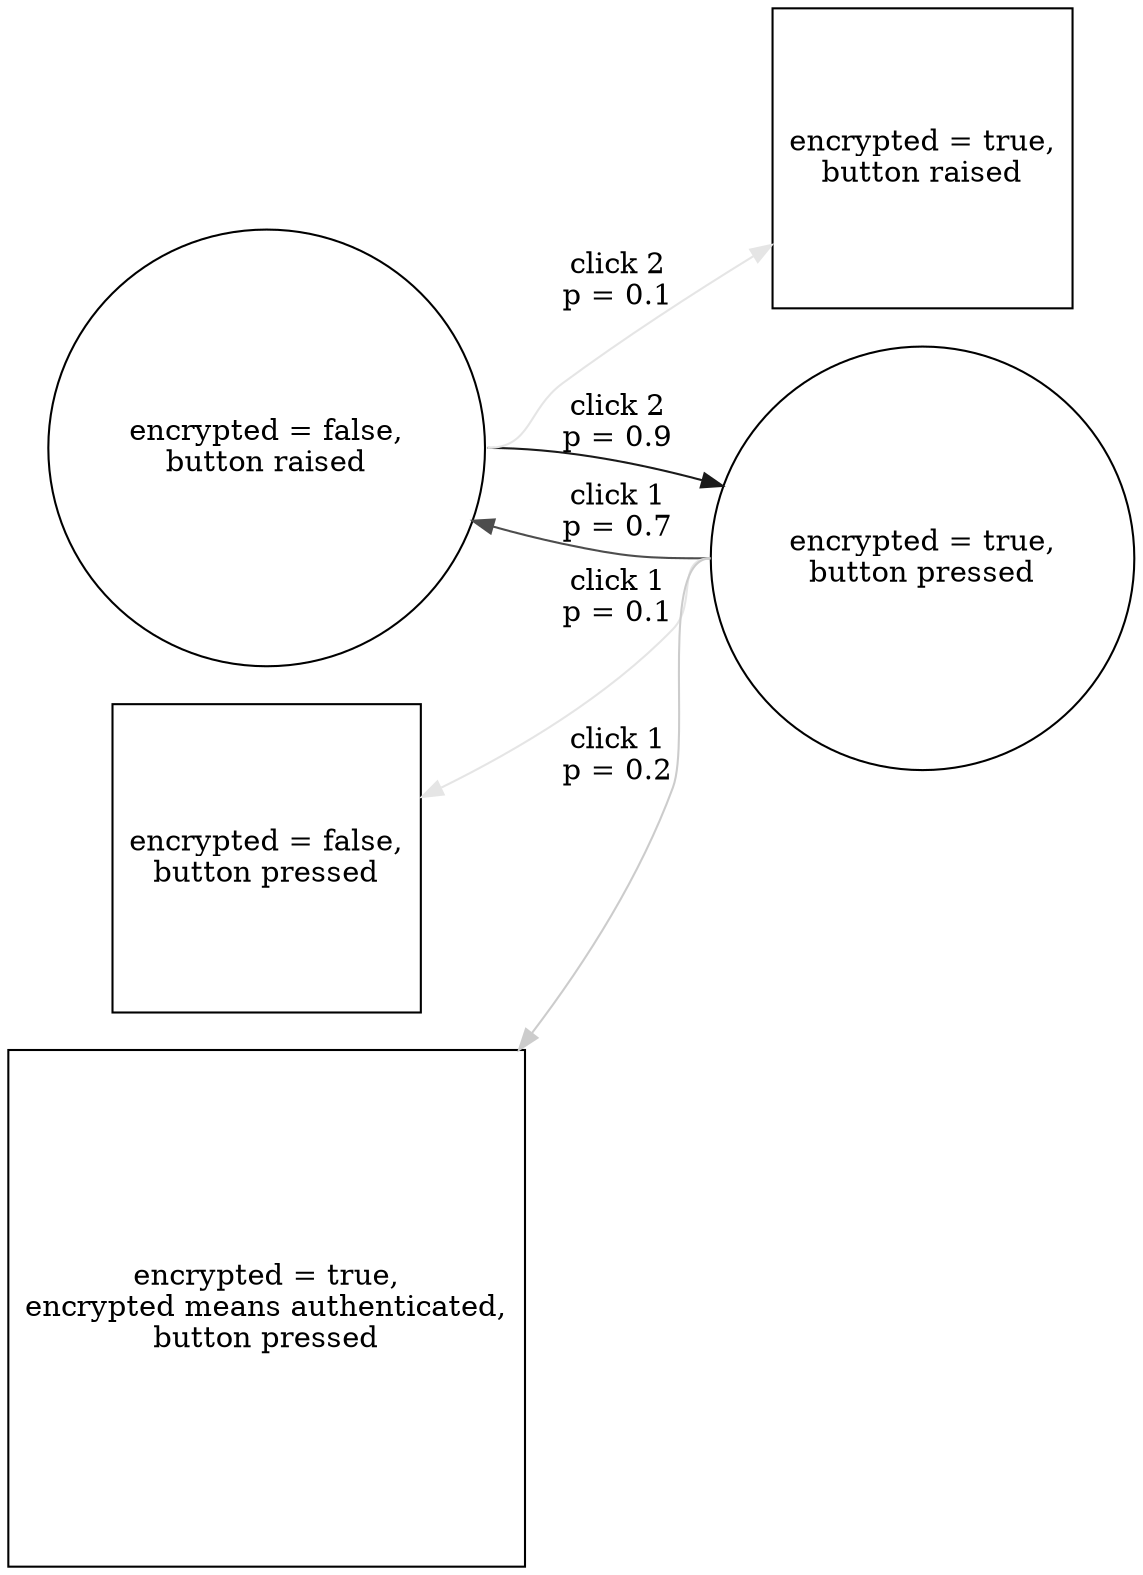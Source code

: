digraph "02-simple-boolean-with-confusion" {
  rankdir = LR;
  node [
    shape = circle
  ];

  off [ label = "encrypted = false,\nbutton raised" ];
  on [ label = "encrypted = true,\nbutton pressed" ];

  off_confused [ label = "encrypted = true,\nbutton raised", shape = square ];
  on_confused [ label = "encrypted = false,\nbutton pressed", shape = square ];
  on_overconfident [
    label = "encrypted = true,\nencrypted means authenticated,\nbutton pressed",
    shape = square
  ];

  subgraph { rank = same; on_confused; on_overconfident; off; }
  subgraph { rank = same; off_confused; on; }

  off:e -> off_confused [ label = "click 2\np = 0.1", color = grey90, weight = 1 ];
  off:e -> on [ label = "click 2\np = 0.9", color = grey10, weight = 9 ];

  on:w -> on_confused [ label = "click 1\np = 0.1", color = grey90, weight = 1 ];
  on:w -> on_overconfident [ label = "click 1\np = 0.2", color = grey80, weight = 2 ];
  on:w -> off [ label = "click 1\np = 0.7", color = grey30, weight = 7 ];
}
